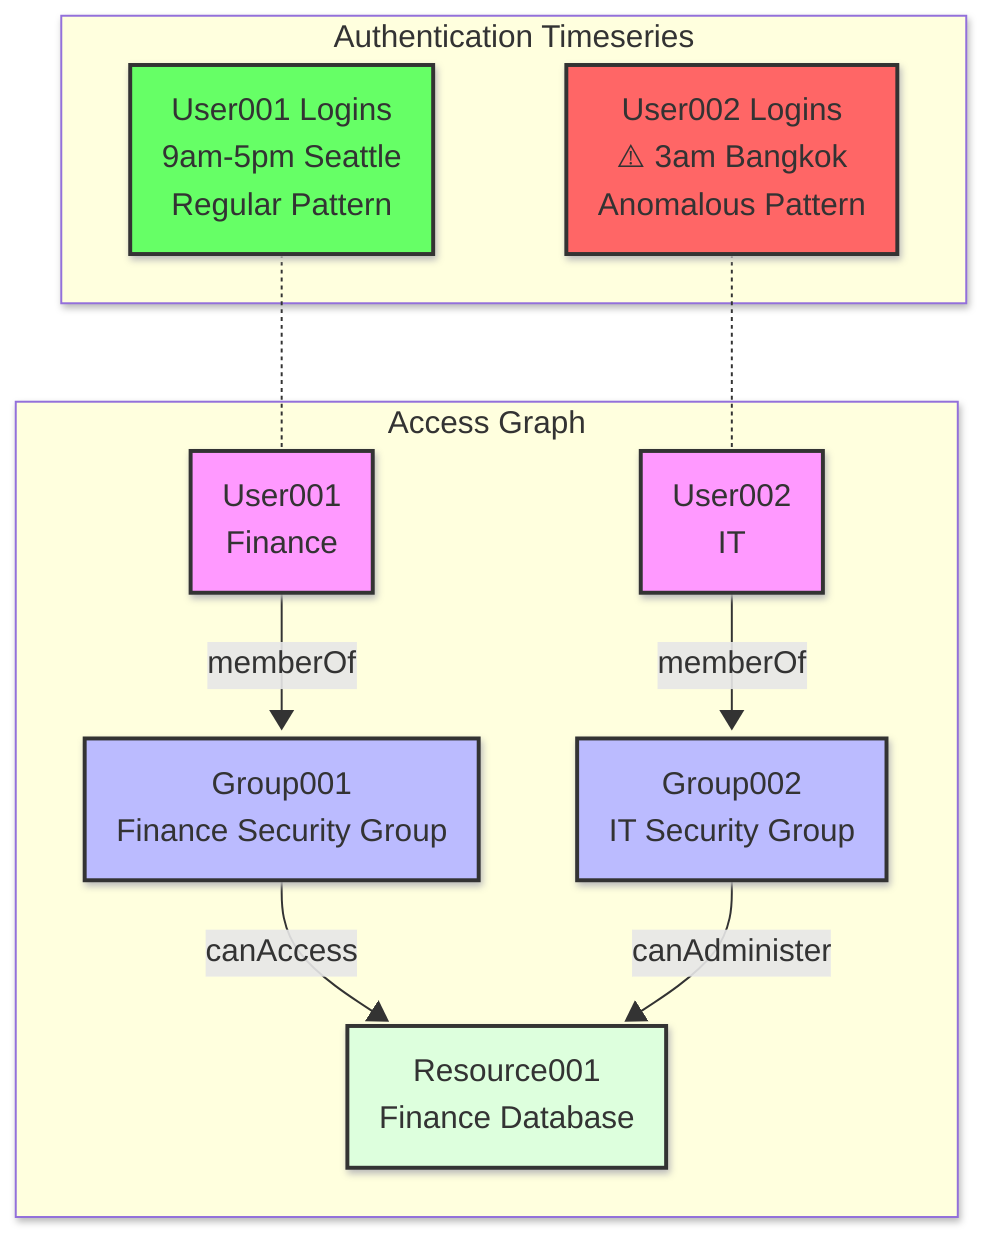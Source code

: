 ---
config:
  look: neo
  theme: default
---
flowchart TD
    subgraph "Authentication Timeseries"
        User001T["User001 Logins<br>9am-5pm Seattle<br>Regular Pattern"]
        User002T["User002 Logins<br>⚠️ 3am Bangkok<br>Anomalous Pattern"]
    end
    
    subgraph "Access Graph"
        User001["User001<br>Finance"] -- "memberOf" --> Group001["Group001<br>Finance Security Group"]
        User002["User002<br>IT"] -- "memberOf" --> Group002["Group002<br>IT Security Group"]
        Group001 -- "canAccess" --> Resource001["Resource001<br>Finance Database"]
        Group002 -- "canAdminister" --> Resource001
    end
    
    User001T -.- User001
    User002T -.- User002
    
    classDef anomaly fill:#f66,stroke:#333,stroke-width:2px
    classDef normal fill:#6f6,stroke:#333,stroke-width:2px
    classDef user fill:#f9f,stroke:#333,stroke-width:2px
    classDef group fill:#bbf,stroke:#333,stroke-width:2px
    classDef resource fill:#dfd,stroke:#333,stroke-width:2px
    
    class User001T normal
    class User002T anomaly
    class User001,User002 user
    class Group001,Group002 group
    class Resource001 resource